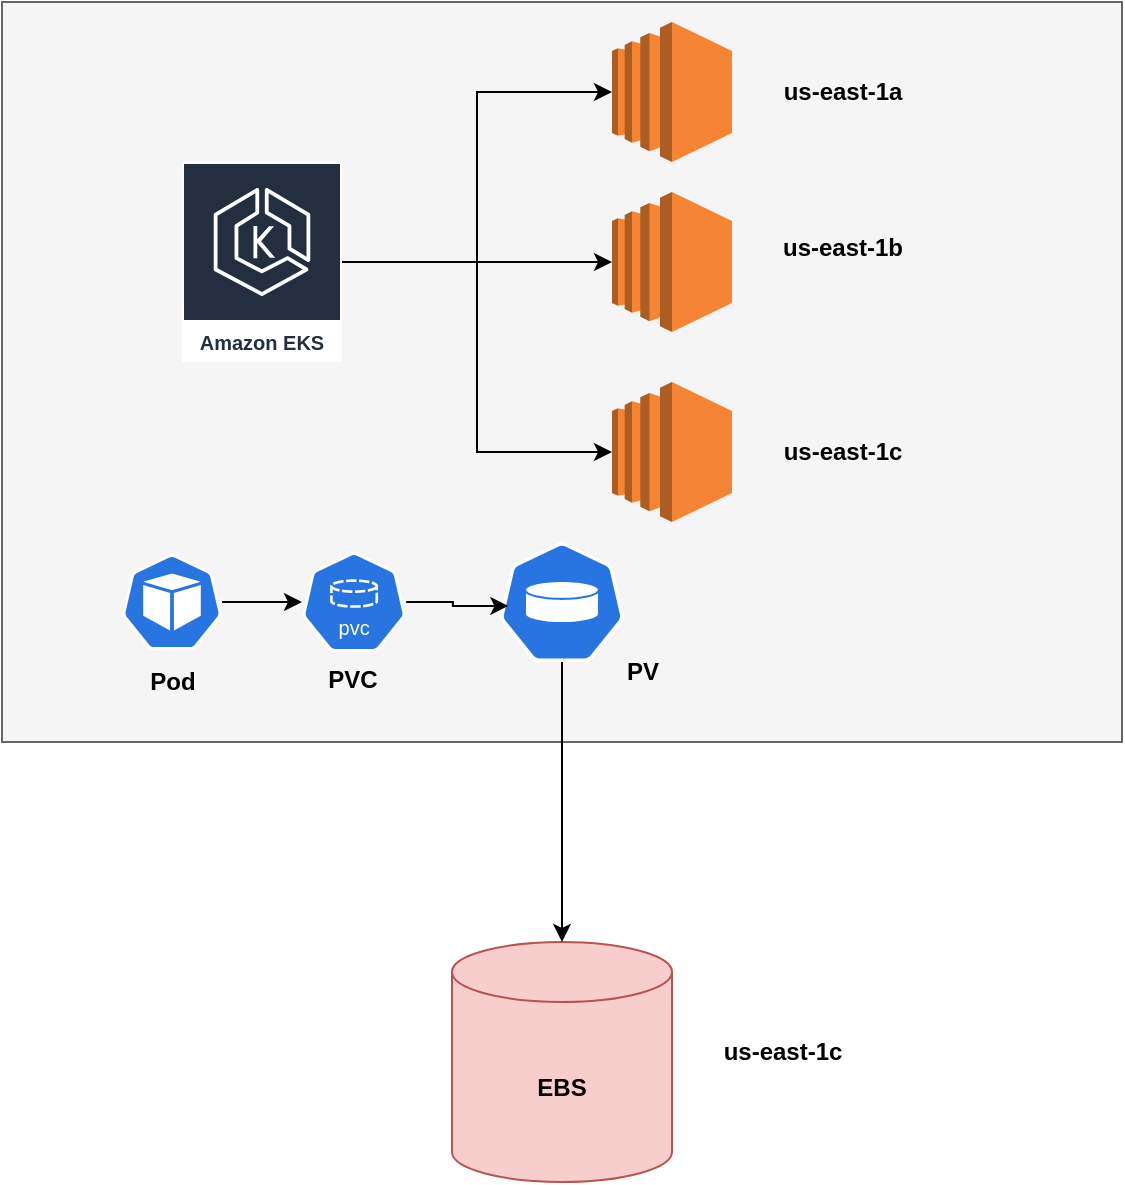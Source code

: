 <mxfile version="24.7.6">
  <diagram name="Page-1" id="huhRIpAm3bDRnNeTqgfH">
    <mxGraphModel dx="1444" dy="811" grid="0" gridSize="10" guides="1" tooltips="1" connect="1" arrows="1" fold="1" page="1" pageScale="1" pageWidth="850" pageHeight="1100" math="0" shadow="0">
      <root>
        <mxCell id="0" />
        <mxCell id="1" parent="0" />
        <mxCell id="0YOe47nfLTG_FIqff17c-1" value="" style="group" vertex="1" connectable="0" parent="1">
          <mxGeometry x="147" y="268" width="560" height="590" as="geometry" />
        </mxCell>
        <mxCell id="JiKG6f25SsfxNfvE5poe-1" value="" style="rounded=0;whiteSpace=wrap;html=1;fillColor=#f5f5f5;strokeColor=#666666;fontColor=#333333;" parent="0YOe47nfLTG_FIqff17c-1" vertex="1">
          <mxGeometry width="560" height="370" as="geometry" />
        </mxCell>
        <mxCell id="JiKG6f25SsfxNfvE5poe-6" style="edgeStyle=orthogonalEdgeStyle;rounded=0;orthogonalLoop=1;jettySize=auto;html=1;" parent="0YOe47nfLTG_FIqff17c-1" source="JiKG6f25SsfxNfvE5poe-2" target="JiKG6f25SsfxNfvE5poe-4" edge="1">
          <mxGeometry relative="1" as="geometry" />
        </mxCell>
        <mxCell id="JiKG6f25SsfxNfvE5poe-2" value="Amazon EKS" style="sketch=0;outlineConnect=0;fontColor=#232F3E;gradientColor=none;strokeColor=#ffffff;fillColor=#232F3E;dashed=0;verticalLabelPosition=middle;verticalAlign=bottom;align=center;html=1;whiteSpace=wrap;fontSize=10;fontStyle=1;spacing=3;shape=mxgraph.aws4.productIcon;prIcon=mxgraph.aws4.eks;" parent="0YOe47nfLTG_FIqff17c-1" vertex="1">
          <mxGeometry x="90" y="80" width="80" height="100" as="geometry" />
        </mxCell>
        <mxCell id="JiKG6f25SsfxNfvE5poe-3" value="" style="outlineConnect=0;dashed=0;verticalLabelPosition=bottom;verticalAlign=top;align=center;html=1;shape=mxgraph.aws3.ec2;fillColor=#F58534;gradientColor=none;" parent="0YOe47nfLTG_FIqff17c-1" vertex="1">
          <mxGeometry x="305" y="10" width="60" height="70" as="geometry" />
        </mxCell>
        <mxCell id="JiKG6f25SsfxNfvE5poe-4" value="" style="outlineConnect=0;dashed=0;verticalLabelPosition=bottom;verticalAlign=top;align=center;html=1;shape=mxgraph.aws3.ec2;fillColor=#F58534;gradientColor=none;" parent="0YOe47nfLTG_FIqff17c-1" vertex="1">
          <mxGeometry x="305" y="95" width="60" height="70" as="geometry" />
        </mxCell>
        <mxCell id="JiKG6f25SsfxNfvE5poe-5" value="" style="outlineConnect=0;dashed=0;verticalLabelPosition=bottom;verticalAlign=top;align=center;html=1;shape=mxgraph.aws3.ec2;fillColor=#F58534;gradientColor=none;" parent="0YOe47nfLTG_FIqff17c-1" vertex="1">
          <mxGeometry x="305" y="190" width="60" height="70" as="geometry" />
        </mxCell>
        <mxCell id="JiKG6f25SsfxNfvE5poe-7" style="edgeStyle=orthogonalEdgeStyle;rounded=0;orthogonalLoop=1;jettySize=auto;html=1;entryX=0;entryY=0.5;entryDx=0;entryDy=0;entryPerimeter=0;" parent="0YOe47nfLTG_FIqff17c-1" source="JiKG6f25SsfxNfvE5poe-2" target="JiKG6f25SsfxNfvE5poe-3" edge="1">
          <mxGeometry relative="1" as="geometry" />
        </mxCell>
        <mxCell id="JiKG6f25SsfxNfvE5poe-8" style="edgeStyle=orthogonalEdgeStyle;rounded=0;orthogonalLoop=1;jettySize=auto;html=1;entryX=0;entryY=0.5;entryDx=0;entryDy=0;entryPerimeter=0;" parent="0YOe47nfLTG_FIqff17c-1" source="JiKG6f25SsfxNfvE5poe-2" target="JiKG6f25SsfxNfvE5poe-5" edge="1">
          <mxGeometry relative="1" as="geometry" />
        </mxCell>
        <mxCell id="JiKG6f25SsfxNfvE5poe-9" value="&lt;b&gt;EBS&lt;/b&gt;" style="shape=cylinder3;whiteSpace=wrap;html=1;boundedLbl=1;backgroundOutline=1;size=15;fillColor=#f8cecc;strokeColor=#b85450;" parent="0YOe47nfLTG_FIqff17c-1" vertex="1">
          <mxGeometry x="225" y="470" width="110" height="120" as="geometry" />
        </mxCell>
        <mxCell id="JiKG6f25SsfxNfvE5poe-10" style="edgeStyle=orthogonalEdgeStyle;rounded=0;orthogonalLoop=1;jettySize=auto;html=1;entryX=0.5;entryY=0;entryDx=0;entryDy=0;entryPerimeter=0;exitX=0.5;exitY=1;exitDx=0;exitDy=0;exitPerimeter=0;" parent="0YOe47nfLTG_FIqff17c-1" source="JiKG6f25SsfxNfvE5poe-17" target="JiKG6f25SsfxNfvE5poe-9" edge="1">
          <mxGeometry relative="1" as="geometry" />
        </mxCell>
        <mxCell id="JiKG6f25SsfxNfvE5poe-13" value="&lt;b&gt;us-east-1c&lt;/b&gt;" style="text;html=1;align=center;verticalAlign=middle;resizable=0;points=[];autosize=1;strokeColor=none;fillColor=none;" parent="0YOe47nfLTG_FIqff17c-1" vertex="1">
          <mxGeometry x="380" y="210" width="80" height="30" as="geometry" />
        </mxCell>
        <mxCell id="JiKG6f25SsfxNfvE5poe-14" value="&lt;b&gt;us-east-1b&lt;/b&gt;" style="text;html=1;align=center;verticalAlign=middle;resizable=0;points=[];autosize=1;strokeColor=none;fillColor=none;" parent="0YOe47nfLTG_FIqff17c-1" vertex="1">
          <mxGeometry x="380" y="108" width="80" height="30" as="geometry" />
        </mxCell>
        <mxCell id="JiKG6f25SsfxNfvE5poe-15" value="&lt;b&gt;us-east-1a&lt;/b&gt;" style="text;html=1;align=center;verticalAlign=middle;resizable=0;points=[];autosize=1;strokeColor=none;fillColor=none;" parent="0YOe47nfLTG_FIqff17c-1" vertex="1">
          <mxGeometry x="380" y="30" width="80" height="30" as="geometry" />
        </mxCell>
        <mxCell id="JiKG6f25SsfxNfvE5poe-16" value="&lt;b&gt;us-east-1c&lt;/b&gt;" style="text;html=1;align=center;verticalAlign=middle;resizable=0;points=[];autosize=1;strokeColor=none;fillColor=none;" parent="0YOe47nfLTG_FIqff17c-1" vertex="1">
          <mxGeometry x="350" y="510" width="80" height="30" as="geometry" />
        </mxCell>
        <mxCell id="JiKG6f25SsfxNfvE5poe-17" value="" style="aspect=fixed;sketch=0;html=1;dashed=0;whitespace=wrap;verticalLabelPosition=bottom;verticalAlign=top;fillColor=#2875E2;strokeColor=#ffffff;points=[[0.005,0.63,0],[0.1,0.2,0],[0.9,0.2,0],[0.5,0,0],[0.995,0.63,0],[0.72,0.99,0],[0.5,1,0],[0.28,0.99,0]];shape=mxgraph.kubernetes.icon2;prIcon=pv" parent="0YOe47nfLTG_FIqff17c-1" vertex="1">
          <mxGeometry x="248.75" y="270" width="62.5" height="60" as="geometry" />
        </mxCell>
        <mxCell id="JiKG6f25SsfxNfvE5poe-22" value="&lt;b&gt;PV&lt;/b&gt;" style="text;html=1;align=center;verticalAlign=middle;resizable=0;points=[];autosize=1;strokeColor=none;fillColor=none;" parent="0YOe47nfLTG_FIqff17c-1" vertex="1">
          <mxGeometry x="300" y="320" width="40" height="30" as="geometry" />
        </mxCell>
        <mxCell id="JiKG6f25SsfxNfvE5poe-23" value="" style="aspect=fixed;sketch=0;html=1;dashed=0;whitespace=wrap;verticalLabelPosition=bottom;verticalAlign=top;fillColor=#2875E2;strokeColor=#ffffff;points=[[0.005,0.63,0],[0.1,0.2,0],[0.9,0.2,0],[0.5,0,0],[0.995,0.63,0],[0.72,0.99,0],[0.5,1,0],[0.28,0.99,0]];shape=mxgraph.kubernetes.icon2;kubernetesLabel=1;prIcon=pvc" parent="0YOe47nfLTG_FIqff17c-1" vertex="1">
          <mxGeometry x="150" y="275" width="52.08" height="50" as="geometry" />
        </mxCell>
        <mxCell id="JiKG6f25SsfxNfvE5poe-24" style="edgeStyle=orthogonalEdgeStyle;rounded=0;orthogonalLoop=1;jettySize=auto;html=1;entryX=0.071;entryY=0.533;entryDx=0;entryDy=0;entryPerimeter=0;" parent="0YOe47nfLTG_FIqff17c-1" source="JiKG6f25SsfxNfvE5poe-23" target="JiKG6f25SsfxNfvE5poe-17" edge="1">
          <mxGeometry relative="1" as="geometry" />
        </mxCell>
        <mxCell id="JiKG6f25SsfxNfvE5poe-26" style="edgeStyle=orthogonalEdgeStyle;rounded=0;orthogonalLoop=1;jettySize=auto;html=1;" parent="0YOe47nfLTG_FIqff17c-1" source="JiKG6f25SsfxNfvE5poe-25" target="JiKG6f25SsfxNfvE5poe-23" edge="1">
          <mxGeometry relative="1" as="geometry" />
        </mxCell>
        <mxCell id="JiKG6f25SsfxNfvE5poe-25" value="" style="aspect=fixed;sketch=0;html=1;dashed=0;whitespace=wrap;verticalLabelPosition=bottom;verticalAlign=top;fillColor=#2875E2;strokeColor=#ffffff;points=[[0.005,0.63,0],[0.1,0.2,0],[0.9,0.2,0],[0.5,0,0],[0.995,0.63,0],[0.72,0.99,0],[0.5,1,0],[0.28,0.99,0]];shape=mxgraph.kubernetes.icon2;prIcon=pod" parent="0YOe47nfLTG_FIqff17c-1" vertex="1">
          <mxGeometry x="60" y="276" width="50" height="48" as="geometry" />
        </mxCell>
        <mxCell id="JiKG6f25SsfxNfvE5poe-27" value="&lt;b&gt;Pod&lt;/b&gt;" style="text;html=1;align=center;verticalAlign=middle;resizable=0;points=[];autosize=1;strokeColor=none;fillColor=none;" parent="0YOe47nfLTG_FIqff17c-1" vertex="1">
          <mxGeometry x="60" y="325" width="50" height="30" as="geometry" />
        </mxCell>
        <mxCell id="JiKG6f25SsfxNfvE5poe-28" value="&lt;b&gt;PVC&lt;/b&gt;" style="text;html=1;align=center;verticalAlign=middle;resizable=0;points=[];autosize=1;strokeColor=none;fillColor=none;" parent="0YOe47nfLTG_FIqff17c-1" vertex="1">
          <mxGeometry x="150" y="324" width="50" height="30" as="geometry" />
        </mxCell>
      </root>
    </mxGraphModel>
  </diagram>
</mxfile>
